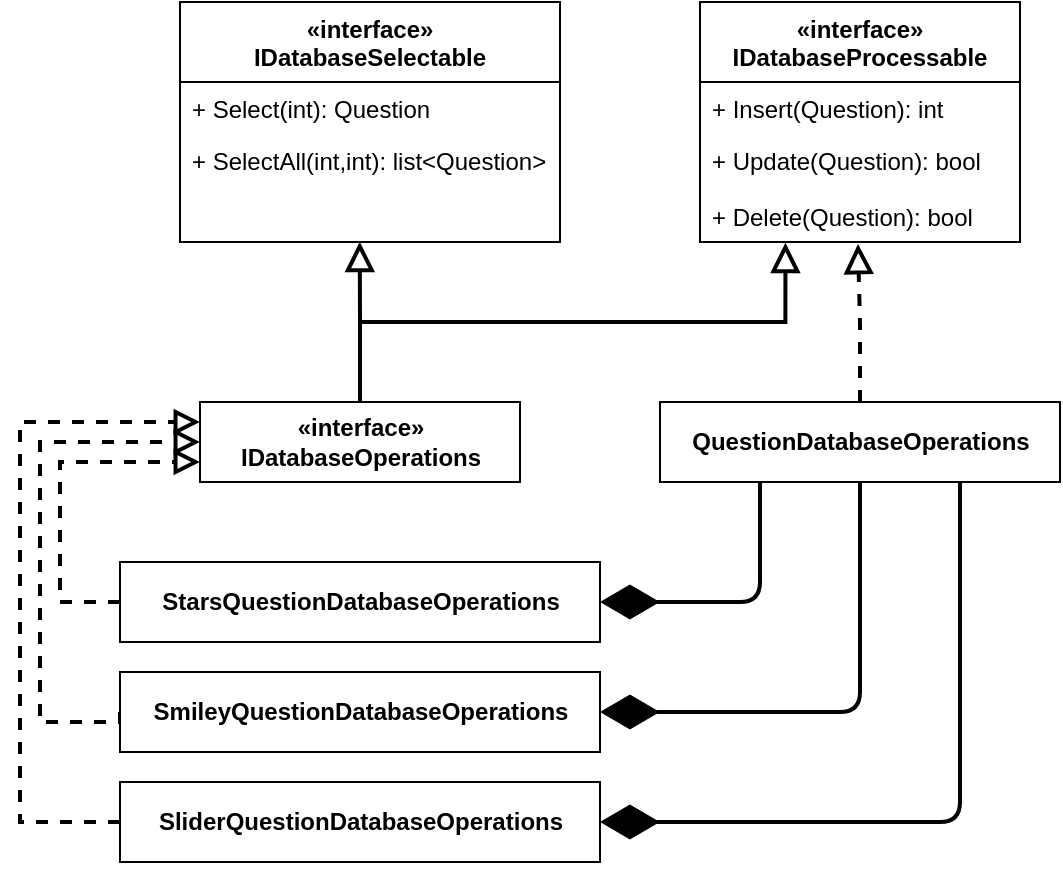<mxfile version="13.10.2" type="device"><diagram id="864JqlH5vV7RzJRu8krs" name="Page-1"><mxGraphModel dx="1925" dy="1046" grid="1" gridSize="10" guides="1" tooltips="1" connect="1" arrows="1" fold="1" page="1" pageScale="1" pageWidth="850" pageHeight="1100" math="0" shadow="0"><root><mxCell id="0"/><mxCell id="1" parent="0"/><mxCell id="07ib6nEiA8rVU-hoquin-4" style="edgeStyle=orthogonalEdgeStyle;rounded=0;orthogonalLoop=1;jettySize=auto;html=1;exitX=0.5;exitY=0;exitDx=0;exitDy=0;entryX=0.473;entryY=0.998;entryDx=0;entryDy=0;strokeWidth=2;endArrow=block;endFill=0;endSize=10;entryPerimeter=0;" parent="1" source="07ib6nEiA8rVU-hoquin-3" target="z18LVw7RpAhvQ_7HyCdY-7" edge="1"><mxGeometry relative="1" as="geometry"><mxPoint x="210" y="170" as="targetPoint"/></mxGeometry></mxCell><mxCell id="07ib6nEiA8rVU-hoquin-5" style="edgeStyle=orthogonalEdgeStyle;rounded=0;orthogonalLoop=1;jettySize=auto;html=1;exitX=0.5;exitY=0;exitDx=0;exitDy=0;endArrow=block;endFill=0;endSize=10;strokeWidth=2;entryX=0.267;entryY=1.015;entryDx=0;entryDy=0;entryPerimeter=0;" parent="1" source="07ib6nEiA8rVU-hoquin-3" target="z18LVw7RpAhvQ_7HyCdY-4" edge="1"><mxGeometry relative="1" as="geometry"><mxPoint x="490" y="170" as="targetPoint"/></mxGeometry></mxCell><mxCell id="07ib6nEiA8rVU-hoquin-3" value="&lt;b&gt;«interface»&lt;br&gt;IDatabaseOperations&lt;/b&gt;" style="html=1;" parent="1" vertex="1"><mxGeometry x="130" y="240" width="160" height="40" as="geometry"/></mxCell><mxCell id="07ib6nEiA8rVU-hoquin-7" style="edgeStyle=orthogonalEdgeStyle;rounded=0;orthogonalLoop=1;jettySize=auto;html=1;endArrow=block;endFill=0;endSize=10;strokeWidth=2;dashed=1;exitX=0.5;exitY=0;exitDx=0;exitDy=0;" parent="1" source="07ib6nEiA8rVU-hoquin-6" edge="1"><mxGeometry relative="1" as="geometry"><mxPoint x="459" y="161" as="targetPoint"/></mxGeometry></mxCell><mxCell id="07ib6nEiA8rVU-hoquin-6" value="&lt;b&gt;QuestionDatabaseOperations&lt;/b&gt;" style="html=1;" parent="1" vertex="1"><mxGeometry x="360" y="240" width="200" height="40" as="geometry"/></mxCell><mxCell id="07ib6nEiA8rVU-hoquin-13" style="edgeStyle=orthogonalEdgeStyle;rounded=0;orthogonalLoop=1;jettySize=auto;html=1;exitX=0;exitY=0.5;exitDx=0;exitDy=0;dashed=1;endArrow=block;endFill=0;endSize=8;strokeWidth=2;entryX=0;entryY=0.75;entryDx=0;entryDy=0;" parent="1" source="07ib6nEiA8rVU-hoquin-8" target="07ib6nEiA8rVU-hoquin-3" edge="1"><mxGeometry relative="1" as="geometry"><mxPoint x="90" y="270" as="targetPoint"/><Array as="points"><mxPoint x="60" y="340"/><mxPoint x="60" y="270"/></Array></mxGeometry></mxCell><mxCell id="07ib6nEiA8rVU-hoquin-8" value="&lt;b&gt;StarsQuestionDatabaseOperations&lt;/b&gt;" style="html=1;" parent="1" vertex="1"><mxGeometry x="90" y="320" width="240" height="40" as="geometry"/></mxCell><mxCell id="07ib6nEiA8rVU-hoquin-12" style="edgeStyle=orthogonalEdgeStyle;rounded=0;orthogonalLoop=1;jettySize=auto;html=1;exitX=0;exitY=0.5;exitDx=0;exitDy=0;dashed=1;endArrow=block;endFill=0;endSize=8;strokeWidth=2;entryX=0;entryY=0.25;entryDx=0;entryDy=0;" parent="1" source="07ib6nEiA8rVU-hoquin-9" target="07ib6nEiA8rVU-hoquin-3" edge="1"><mxGeometry relative="1" as="geometry"><Array as="points"><mxPoint x="40" y="450"/><mxPoint x="40" y="250"/></Array><mxPoint x="70" y="250" as="targetPoint"/></mxGeometry></mxCell><mxCell id="07ib6nEiA8rVU-hoquin-9" value="&lt;b&gt;SliderQuestionDatabaseOperations&lt;/b&gt;" style="html=1;" parent="1" vertex="1"><mxGeometry x="90" y="430" width="240" height="40" as="geometry"/></mxCell><mxCell id="07ib6nEiA8rVU-hoquin-11" style="edgeStyle=orthogonalEdgeStyle;rounded=0;orthogonalLoop=1;jettySize=auto;html=1;exitX=0;exitY=0.5;exitDx=0;exitDy=0;dashed=1;endArrow=block;endFill=0;endSize=8;strokeWidth=2;entryX=0;entryY=0.5;entryDx=0;entryDy=0;" parent="1" source="07ib6nEiA8rVU-hoquin-10" target="07ib6nEiA8rVU-hoquin-3" edge="1"><mxGeometry relative="1" as="geometry"><Array as="points"><mxPoint x="50" y="400"/><mxPoint x="50" y="260"/></Array><mxPoint x="80" y="260" as="targetPoint"/></mxGeometry></mxCell><mxCell id="07ib6nEiA8rVU-hoquin-10" value="&lt;b&gt;SmileyQuestionDatabaseOperations&lt;/b&gt;" style="html=1;" parent="1" vertex="1"><mxGeometry x="90" y="375" width="240" height="40" as="geometry"/></mxCell><mxCell id="07ib6nEiA8rVU-hoquin-21" value="" style="endArrow=diamondThin;endFill=1;endSize=24;html=1;entryX=1;entryY=0.5;entryDx=0;entryDy=0;edgeStyle=orthogonalEdgeStyle;strokeWidth=2;exitX=0.25;exitY=1;exitDx=0;exitDy=0;" parent="1" source="07ib6nEiA8rVU-hoquin-6" target="07ib6nEiA8rVU-hoquin-8" edge="1"><mxGeometry width="160" relative="1" as="geometry"><mxPoint x="470" y="410" as="sourcePoint"/><mxPoint x="495" y="255" as="targetPoint"/></mxGeometry></mxCell><mxCell id="07ib6nEiA8rVU-hoquin-22" value="" style="endArrow=diamondThin;endFill=1;endSize=24;html=1;entryX=1;entryY=0.5;entryDx=0;entryDy=0;edgeStyle=orthogonalEdgeStyle;strokeWidth=2;exitX=0.5;exitY=1;exitDx=0;exitDy=0;" parent="1" source="07ib6nEiA8rVU-hoquin-6" target="07ib6nEiA8rVU-hoquin-10" edge="1"><mxGeometry width="160" relative="1" as="geometry"><mxPoint x="490" y="300" as="sourcePoint"/><mxPoint x="340" y="385" as="targetPoint"/></mxGeometry></mxCell><mxCell id="07ib6nEiA8rVU-hoquin-23" value="" style="endArrow=diamondThin;endFill=1;endSize=24;html=1;entryX=1;entryY=0.5;entryDx=0;entryDy=0;edgeStyle=orthogonalEdgeStyle;strokeWidth=2;exitX=0.75;exitY=1;exitDx=0;exitDy=0;" parent="1" source="07ib6nEiA8rVU-hoquin-6" target="07ib6nEiA8rVU-hoquin-9" edge="1"><mxGeometry width="160" relative="1" as="geometry"><mxPoint x="500" y="310" as="sourcePoint"/><mxPoint x="350" y="395" as="targetPoint"/></mxGeometry></mxCell><mxCell id="z18LVw7RpAhvQ_7HyCdY-1" value="«interface»&#10;IDatabaseProcessable" style="swimlane;fontStyle=1;childLayout=stackLayout;horizontal=1;startSize=40;fillColor=none;horizontalStack=0;resizeParent=1;resizeParentMax=0;resizeLast=0;collapsible=1;marginBottom=0;" vertex="1" parent="1"><mxGeometry x="380" y="40" width="160" height="120" as="geometry"/></mxCell><mxCell id="z18LVw7RpAhvQ_7HyCdY-2" value="+ Insert(Question): int" style="text;strokeColor=none;fillColor=none;align=left;verticalAlign=top;spacingLeft=4;spacingRight=4;overflow=hidden;rotatable=0;points=[[0,0.5],[1,0.5]];portConstraint=eastwest;" vertex="1" parent="z18LVw7RpAhvQ_7HyCdY-1"><mxGeometry y="40" width="160" height="26" as="geometry"/></mxCell><mxCell id="z18LVw7RpAhvQ_7HyCdY-3" value="+ Update(Question): bool" style="text;strokeColor=none;fillColor=none;align=left;verticalAlign=top;spacingLeft=4;spacingRight=4;overflow=hidden;rotatable=0;points=[[0,0.5],[1,0.5]];portConstraint=eastwest;" vertex="1" parent="z18LVw7RpAhvQ_7HyCdY-1"><mxGeometry y="66" width="160" height="28" as="geometry"/></mxCell><mxCell id="z18LVw7RpAhvQ_7HyCdY-4" value="+ Delete(Question): bool" style="text;strokeColor=none;fillColor=none;align=left;verticalAlign=top;spacingLeft=4;spacingRight=4;overflow=hidden;rotatable=0;points=[[0,0.5],[1,0.5]];portConstraint=eastwest;" vertex="1" parent="z18LVw7RpAhvQ_7HyCdY-1"><mxGeometry y="94" width="160" height="26" as="geometry"/></mxCell><mxCell id="z18LVw7RpAhvQ_7HyCdY-5" value="«interface»&#10;IDatabaseSelectable" style="swimlane;fontStyle=1;childLayout=stackLayout;horizontal=1;startSize=40;fillColor=none;horizontalStack=0;resizeParent=1;resizeParentMax=0;resizeLast=0;collapsible=1;marginBottom=0;" vertex="1" parent="1"><mxGeometry x="120" y="40" width="190" height="120" as="geometry"/></mxCell><mxCell id="z18LVw7RpAhvQ_7HyCdY-6" value="+ Select(int): Question" style="text;strokeColor=none;fillColor=none;align=left;verticalAlign=top;spacingLeft=4;spacingRight=4;overflow=hidden;rotatable=0;points=[[0,0.5],[1,0.5]];portConstraint=eastwest;" vertex="1" parent="z18LVw7RpAhvQ_7HyCdY-5"><mxGeometry y="40" width="190" height="26" as="geometry"/></mxCell><mxCell id="z18LVw7RpAhvQ_7HyCdY-7" value="+ SelectAll(int,int): list&lt;Question&gt;" style="text;strokeColor=none;fillColor=none;align=left;verticalAlign=top;spacingLeft=4;spacingRight=4;overflow=hidden;rotatable=0;points=[[0,0.5],[1,0.5]];portConstraint=eastwest;" vertex="1" parent="z18LVw7RpAhvQ_7HyCdY-5"><mxGeometry y="66" width="190" height="54" as="geometry"/></mxCell></root></mxGraphModel></diagram></mxfile>